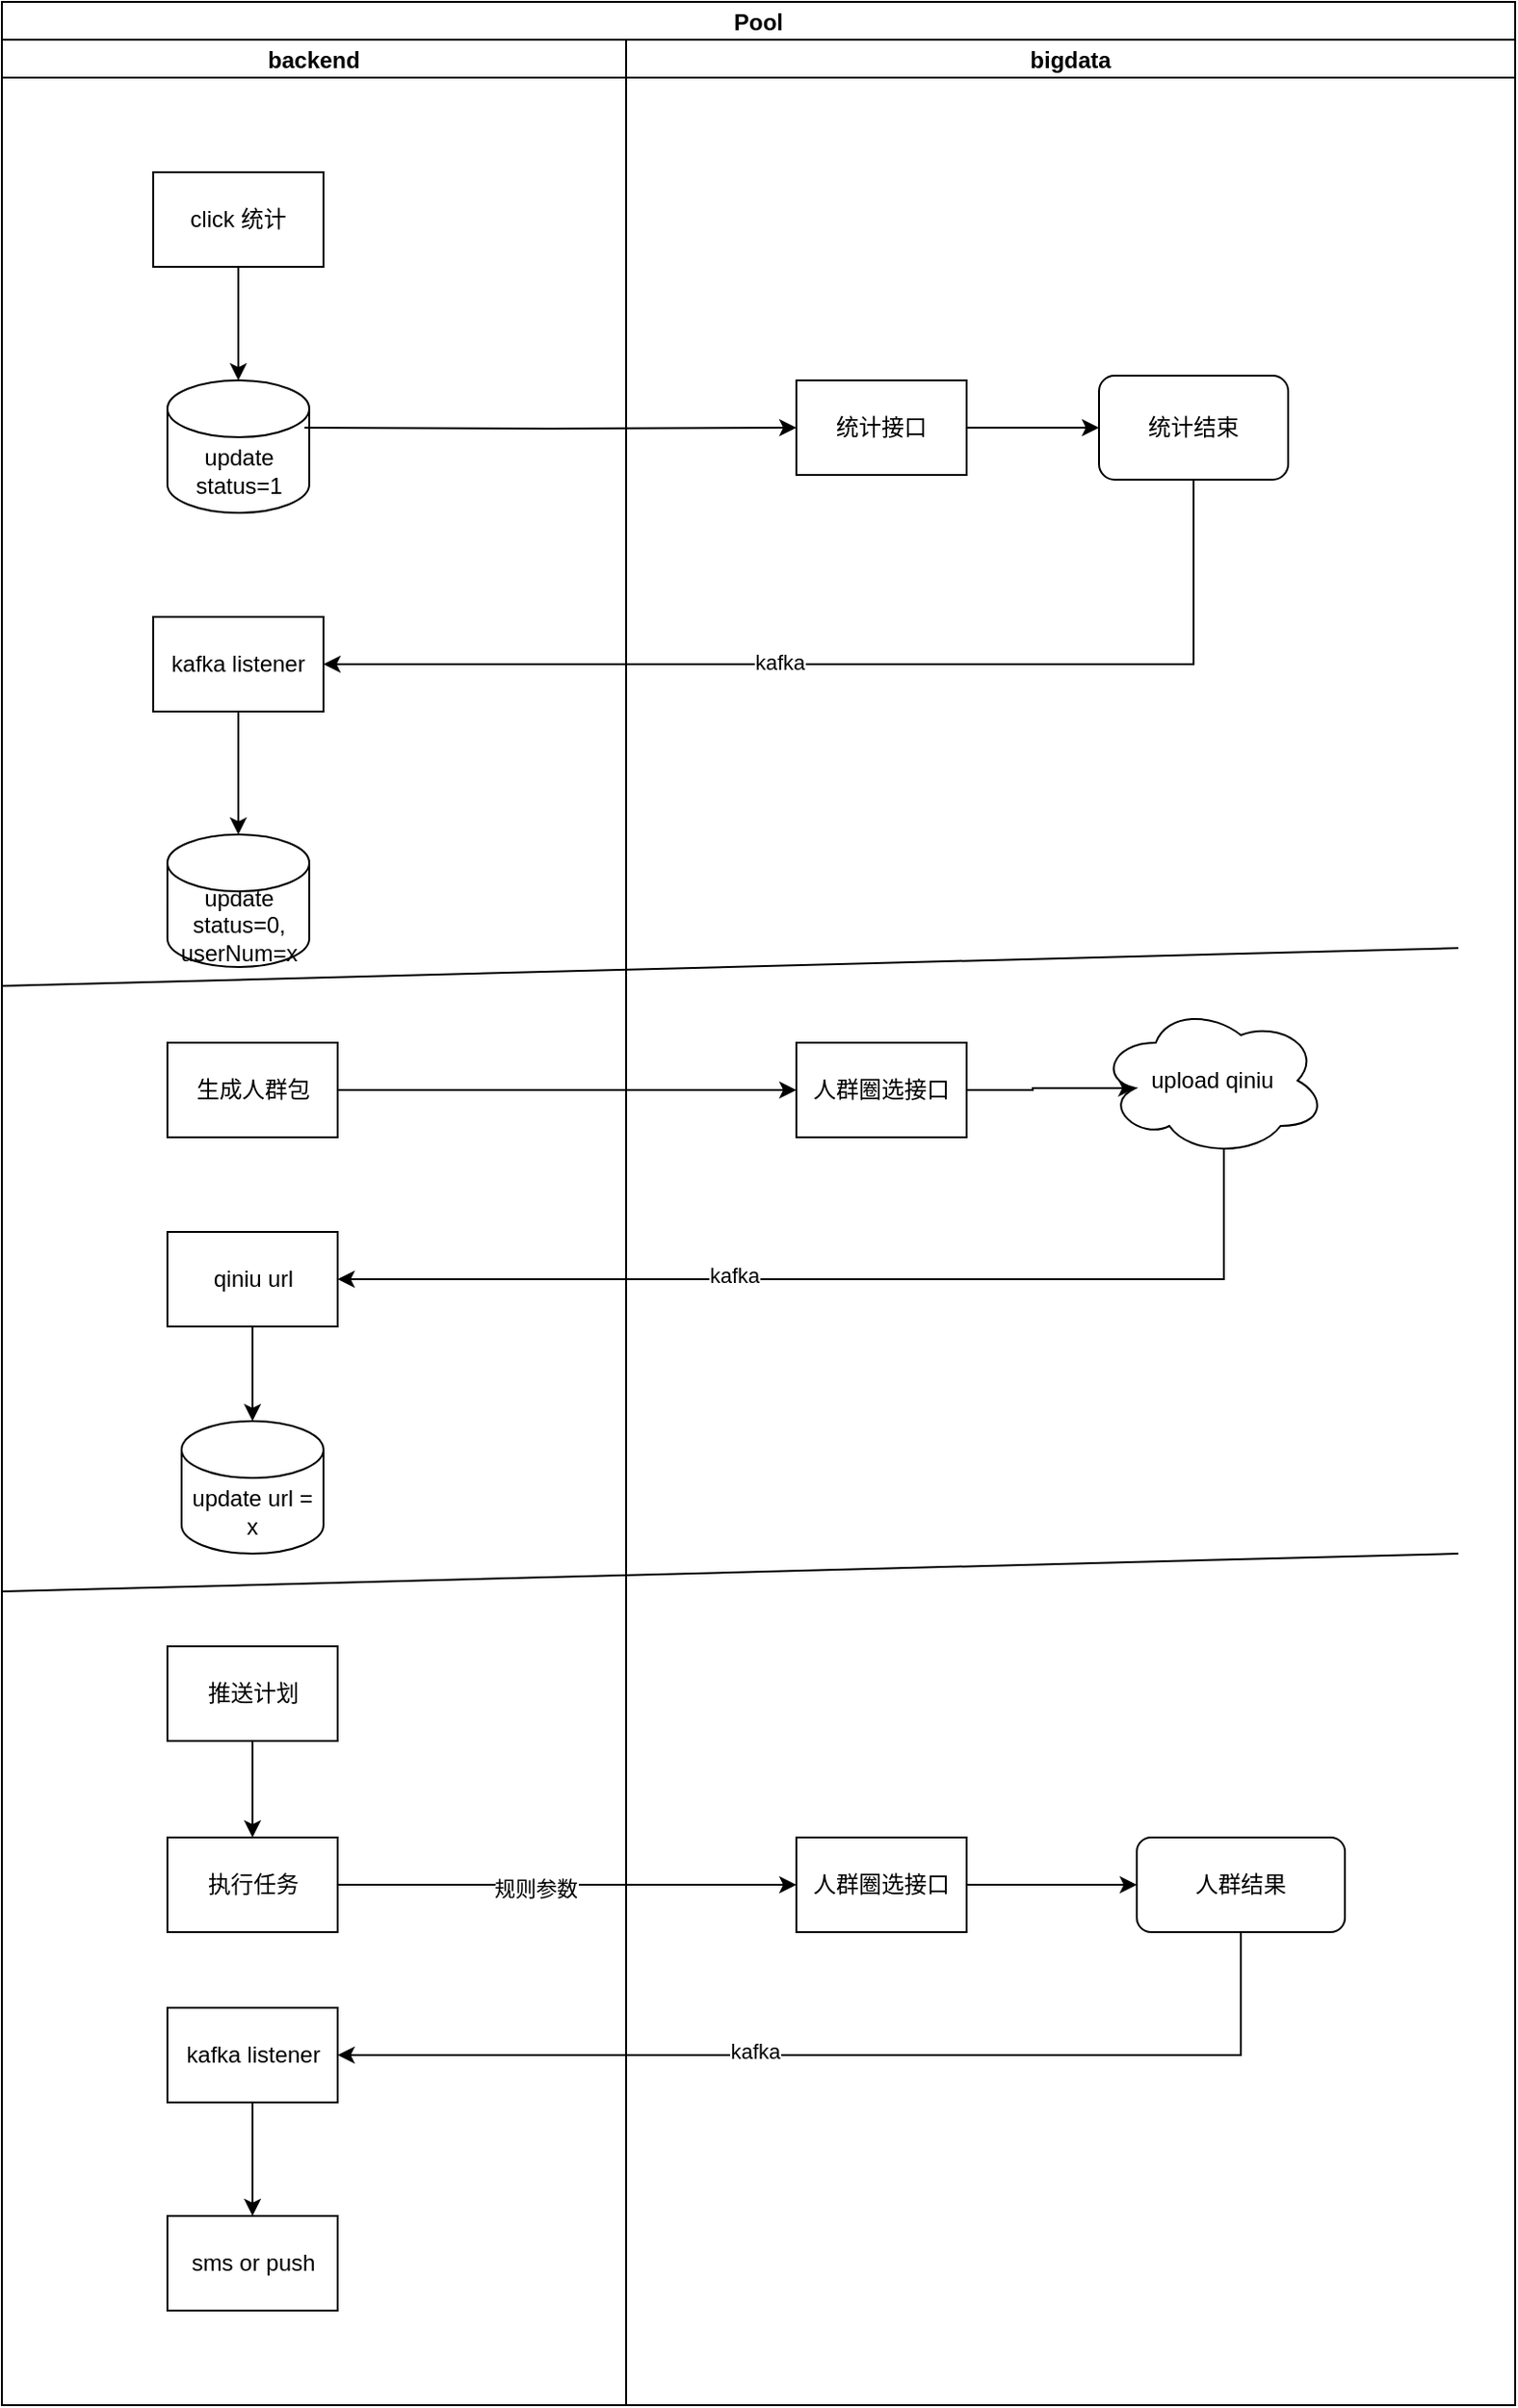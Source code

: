 <mxfile version="20.2.7" type="github">
  <diagram id="wvNanrkGw8UoUiy7fsfP" name="第 1 页">
    <mxGraphModel dx="1635" dy="866" grid="1" gridSize="10" guides="1" tooltips="1" connect="1" arrows="1" fold="1" page="1" pageScale="1" pageWidth="827" pageHeight="1169" math="0" shadow="0">
      <root>
        <mxCell id="0" />
        <mxCell id="1" parent="0" />
        <mxCell id="e1_YcWAHGh3l0eOAa4rq-5" value="Pool" style="swimlane;childLayout=stackLayout;resizeParent=1;resizeParentMax=0;startSize=20;" vertex="1" parent="1">
          <mxGeometry x="180" y="310" width="800" height="1270" as="geometry" />
        </mxCell>
        <mxCell id="e1_YcWAHGh3l0eOAa4rq-17" style="edgeStyle=orthogonalEdgeStyle;rounded=0;orthogonalLoop=1;jettySize=auto;html=1;entryX=1;entryY=0.5;entryDx=0;entryDy=0;exitX=0.5;exitY=1;exitDx=0;exitDy=0;" edge="1" parent="e1_YcWAHGh3l0eOAa4rq-5" source="e1_YcWAHGh3l0eOAa4rq-14" target="e1_YcWAHGh3l0eOAa4rq-16">
          <mxGeometry relative="1" as="geometry" />
        </mxCell>
        <mxCell id="e1_YcWAHGh3l0eOAa4rq-19" value="kafka" style="edgeLabel;html=1;align=center;verticalAlign=middle;resizable=0;points=[];" vertex="1" connectable="0" parent="e1_YcWAHGh3l0eOAa4rq-17">
          <mxGeometry x="0.135" y="-1" relative="1" as="geometry">
            <mxPoint as="offset" />
          </mxGeometry>
        </mxCell>
        <mxCell id="e1_YcWAHGh3l0eOAa4rq-6" value="backend" style="swimlane;startSize=20;" vertex="1" parent="e1_YcWAHGh3l0eOAa4rq-5">
          <mxGeometry y="20" width="330" height="1250" as="geometry" />
        </mxCell>
        <mxCell id="e1_YcWAHGh3l0eOAa4rq-24" style="edgeStyle=orthogonalEdgeStyle;rounded=0;orthogonalLoop=1;jettySize=auto;html=1;entryX=0.5;entryY=0;entryDx=0;entryDy=0;entryPerimeter=0;" edge="1" parent="e1_YcWAHGh3l0eOAa4rq-6" source="e1_YcWAHGh3l0eOAa4rq-9" target="e1_YcWAHGh3l0eOAa4rq-23">
          <mxGeometry relative="1" as="geometry" />
        </mxCell>
        <mxCell id="e1_YcWAHGh3l0eOAa4rq-9" value="click 统计" style="rounded=0;whiteSpace=wrap;html=1;" vertex="1" parent="e1_YcWAHGh3l0eOAa4rq-6">
          <mxGeometry x="80" y="70" width="90" height="50" as="geometry" />
        </mxCell>
        <mxCell id="e1_YcWAHGh3l0eOAa4rq-21" style="edgeStyle=orthogonalEdgeStyle;rounded=0;orthogonalLoop=1;jettySize=auto;html=1;entryX=0.5;entryY=0;entryDx=0;entryDy=0;entryPerimeter=0;" edge="1" parent="e1_YcWAHGh3l0eOAa4rq-6" source="e1_YcWAHGh3l0eOAa4rq-16" target="e1_YcWAHGh3l0eOAa4rq-20">
          <mxGeometry relative="1" as="geometry" />
        </mxCell>
        <mxCell id="e1_YcWAHGh3l0eOAa4rq-16" value="kafka listener" style="rounded=0;whiteSpace=wrap;html=1;" vertex="1" parent="e1_YcWAHGh3l0eOAa4rq-6">
          <mxGeometry x="80" y="305" width="90" height="50" as="geometry" />
        </mxCell>
        <mxCell id="e1_YcWAHGh3l0eOAa4rq-20" value="update status=0, userNum=x" style="shape=cylinder3;whiteSpace=wrap;html=1;boundedLbl=1;backgroundOutline=1;size=15;" vertex="1" parent="e1_YcWAHGh3l0eOAa4rq-6">
          <mxGeometry x="87.5" y="420" width="75" height="70" as="geometry" />
        </mxCell>
        <mxCell id="e1_YcWAHGh3l0eOAa4rq-23" value="update status=1" style="shape=cylinder3;whiteSpace=wrap;html=1;boundedLbl=1;backgroundOutline=1;size=15;" vertex="1" parent="e1_YcWAHGh3l0eOAa4rq-6">
          <mxGeometry x="87.5" y="180" width="75" height="70" as="geometry" />
        </mxCell>
        <mxCell id="e1_YcWAHGh3l0eOAa4rq-25" value="生成人群包" style="rounded=0;whiteSpace=wrap;html=1;" vertex="1" parent="e1_YcWAHGh3l0eOAa4rq-6">
          <mxGeometry x="87.5" y="530" width="90" height="50" as="geometry" />
        </mxCell>
        <mxCell id="e1_YcWAHGh3l0eOAa4rq-34" style="edgeStyle=orthogonalEdgeStyle;rounded=0;orthogonalLoop=1;jettySize=auto;html=1;" edge="1" parent="e1_YcWAHGh3l0eOAa4rq-6" source="e1_YcWAHGh3l0eOAa4rq-30" target="e1_YcWAHGh3l0eOAa4rq-33">
          <mxGeometry relative="1" as="geometry" />
        </mxCell>
        <mxCell id="e1_YcWAHGh3l0eOAa4rq-30" value="qiniu url" style="rounded=0;whiteSpace=wrap;html=1;" vertex="1" parent="e1_YcWAHGh3l0eOAa4rq-6">
          <mxGeometry x="87.5" y="630" width="90" height="50" as="geometry" />
        </mxCell>
        <mxCell id="e1_YcWAHGh3l0eOAa4rq-33" value="update url = x" style="shape=cylinder3;whiteSpace=wrap;html=1;boundedLbl=1;backgroundOutline=1;size=15;" vertex="1" parent="e1_YcWAHGh3l0eOAa4rq-6">
          <mxGeometry x="95" y="730" width="75" height="70" as="geometry" />
        </mxCell>
        <mxCell id="e1_YcWAHGh3l0eOAa4rq-36" value="" style="endArrow=none;html=1;rounded=0;" edge="1" parent="e1_YcWAHGh3l0eOAa4rq-6">
          <mxGeometry width="50" height="50" relative="1" as="geometry">
            <mxPoint y="500" as="sourcePoint" />
            <mxPoint x="770" y="480" as="targetPoint" />
          </mxGeometry>
        </mxCell>
        <mxCell id="e1_YcWAHGh3l0eOAa4rq-50" value="推送计划" style="rounded=0;whiteSpace=wrap;html=1;" vertex="1" parent="e1_YcWAHGh3l0eOAa4rq-6">
          <mxGeometry x="87.5" y="849" width="90" height="50" as="geometry" />
        </mxCell>
        <mxCell id="e1_YcWAHGh3l0eOAa4rq-52" value="执行任务" style="rounded=0;whiteSpace=wrap;html=1;" vertex="1" parent="e1_YcWAHGh3l0eOAa4rq-6">
          <mxGeometry x="87.5" y="950" width="90" height="50" as="geometry" />
        </mxCell>
        <mxCell id="e1_YcWAHGh3l0eOAa4rq-59" value="kafka listener" style="rounded=0;whiteSpace=wrap;html=1;" vertex="1" parent="e1_YcWAHGh3l0eOAa4rq-6">
          <mxGeometry x="87.5" y="1040" width="90" height="50" as="geometry" />
        </mxCell>
        <mxCell id="e1_YcWAHGh3l0eOAa4rq-51" style="edgeStyle=orthogonalEdgeStyle;rounded=0;orthogonalLoop=1;jettySize=auto;html=1;entryX=0.5;entryY=0;entryDx=0;entryDy=0;" edge="1" parent="e1_YcWAHGh3l0eOAa4rq-6" source="e1_YcWAHGh3l0eOAa4rq-50" target="e1_YcWAHGh3l0eOAa4rq-52">
          <mxGeometry relative="1" as="geometry">
            <mxPoint x="132.5" y="940" as="targetPoint" />
          </mxGeometry>
        </mxCell>
        <mxCell id="e1_YcWAHGh3l0eOAa4rq-64" value="sms or push" style="rounded=0;whiteSpace=wrap;html=1;" vertex="1" parent="e1_YcWAHGh3l0eOAa4rq-6">
          <mxGeometry x="87.5" y="1150" width="90" height="50" as="geometry" />
        </mxCell>
        <mxCell id="e1_YcWAHGh3l0eOAa4rq-12" value="" style="edgeStyle=orthogonalEdgeStyle;rounded=0;orthogonalLoop=1;jettySize=auto;html=1;" edge="1" parent="e1_YcWAHGh3l0eOAa4rq-5" target="e1_YcWAHGh3l0eOAa4rq-10">
          <mxGeometry relative="1" as="geometry">
            <mxPoint x="160" y="225" as="sourcePoint" />
          </mxGeometry>
        </mxCell>
        <mxCell id="e1_YcWAHGh3l0eOAa4rq-27" style="edgeStyle=orthogonalEdgeStyle;rounded=0;orthogonalLoop=1;jettySize=auto;html=1;" edge="1" parent="e1_YcWAHGh3l0eOAa4rq-5" source="e1_YcWAHGh3l0eOAa4rq-25" target="e1_YcWAHGh3l0eOAa4rq-26">
          <mxGeometry relative="1" as="geometry" />
        </mxCell>
        <mxCell id="e1_YcWAHGh3l0eOAa4rq-7" value="bigdata" style="swimlane;startSize=20;" vertex="1" parent="e1_YcWAHGh3l0eOAa4rq-5">
          <mxGeometry x="330" y="20" width="470" height="1250" as="geometry" />
        </mxCell>
        <mxCell id="e1_YcWAHGh3l0eOAa4rq-10" value="统计接口" style="rounded=0;whiteSpace=wrap;html=1;" vertex="1" parent="e1_YcWAHGh3l0eOAa4rq-7">
          <mxGeometry x="90" y="180" width="90" height="50" as="geometry" />
        </mxCell>
        <mxCell id="e1_YcWAHGh3l0eOAa4rq-14" value="统计结束" style="rounded=1;whiteSpace=wrap;html=1;" vertex="1" parent="e1_YcWAHGh3l0eOAa4rq-7">
          <mxGeometry x="250" y="177.5" width="100" height="55" as="geometry" />
        </mxCell>
        <mxCell id="e1_YcWAHGh3l0eOAa4rq-13" style="edgeStyle=orthogonalEdgeStyle;rounded=0;orthogonalLoop=1;jettySize=auto;html=1;entryX=0;entryY=0.5;entryDx=0;entryDy=0;" edge="1" parent="e1_YcWAHGh3l0eOAa4rq-7" source="e1_YcWAHGh3l0eOAa4rq-10" target="e1_YcWAHGh3l0eOAa4rq-14">
          <mxGeometry relative="1" as="geometry">
            <mxPoint x="153" y="300" as="targetPoint" />
            <Array as="points" />
          </mxGeometry>
        </mxCell>
        <mxCell id="e1_YcWAHGh3l0eOAa4rq-29" style="edgeStyle=orthogonalEdgeStyle;rounded=0;orthogonalLoop=1;jettySize=auto;html=1;entryX=0.16;entryY=0.55;entryDx=0;entryDy=0;entryPerimeter=0;" edge="1" parent="e1_YcWAHGh3l0eOAa4rq-7" source="e1_YcWAHGh3l0eOAa4rq-26" target="e1_YcWAHGh3l0eOAa4rq-28">
          <mxGeometry relative="1" as="geometry" />
        </mxCell>
        <mxCell id="e1_YcWAHGh3l0eOAa4rq-26" value="人群圈选接口" style="rounded=0;whiteSpace=wrap;html=1;" vertex="1" parent="e1_YcWAHGh3l0eOAa4rq-7">
          <mxGeometry x="90" y="530" width="90" height="50" as="geometry" />
        </mxCell>
        <mxCell id="e1_YcWAHGh3l0eOAa4rq-28" value="upload qiniu" style="ellipse;shape=cloud;whiteSpace=wrap;html=1;" vertex="1" parent="e1_YcWAHGh3l0eOAa4rq-7">
          <mxGeometry x="250" y="510" width="120" height="80" as="geometry" />
        </mxCell>
        <mxCell id="e1_YcWAHGh3l0eOAa4rq-37" value="" style="endArrow=none;html=1;rounded=0;" edge="1" parent="e1_YcWAHGh3l0eOAa4rq-7">
          <mxGeometry width="50" height="50" relative="1" as="geometry">
            <mxPoint x="-330" y="820" as="sourcePoint" />
            <mxPoint x="440" y="800" as="targetPoint" />
          </mxGeometry>
        </mxCell>
        <mxCell id="e1_YcWAHGh3l0eOAa4rq-54" value="人群圈选接口" style="rounded=0;whiteSpace=wrap;html=1;" vertex="1" parent="e1_YcWAHGh3l0eOAa4rq-7">
          <mxGeometry x="90" y="950" width="90" height="50" as="geometry" />
        </mxCell>
        <mxCell id="e1_YcWAHGh3l0eOAa4rq-57" value="人群结果" style="rounded=1;whiteSpace=wrap;html=1;" vertex="1" parent="e1_YcWAHGh3l0eOAa4rq-7">
          <mxGeometry x="270" y="950" width="110" height="50" as="geometry" />
        </mxCell>
        <mxCell id="e1_YcWAHGh3l0eOAa4rq-56" style="edgeStyle=orthogonalEdgeStyle;rounded=0;orthogonalLoop=1;jettySize=auto;html=1;entryX=0;entryY=0.5;entryDx=0;entryDy=0;" edge="1" parent="e1_YcWAHGh3l0eOAa4rq-7" source="e1_YcWAHGh3l0eOAa4rq-54" target="e1_YcWAHGh3l0eOAa4rq-57">
          <mxGeometry relative="1" as="geometry">
            <mxPoint x="270" y="965" as="targetPoint" />
          </mxGeometry>
        </mxCell>
        <mxCell id="e1_YcWAHGh3l0eOAa4rq-32" style="edgeStyle=orthogonalEdgeStyle;rounded=0;orthogonalLoop=1;jettySize=auto;html=1;entryX=1;entryY=0.5;entryDx=0;entryDy=0;exitX=0.55;exitY=0.95;exitDx=0;exitDy=0;exitPerimeter=0;" edge="1" parent="e1_YcWAHGh3l0eOAa4rq-5" source="e1_YcWAHGh3l0eOAa4rq-28" target="e1_YcWAHGh3l0eOAa4rq-30">
          <mxGeometry relative="1" as="geometry">
            <Array as="points">
              <mxPoint x="646" y="675" />
            </Array>
          </mxGeometry>
        </mxCell>
        <mxCell id="e1_YcWAHGh3l0eOAa4rq-35" value="kafka" style="edgeLabel;html=1;align=center;verticalAlign=middle;resizable=0;points=[];" vertex="1" connectable="0" parent="e1_YcWAHGh3l0eOAa4rq-32">
          <mxGeometry x="0.22" y="-2" relative="1" as="geometry">
            <mxPoint as="offset" />
          </mxGeometry>
        </mxCell>
        <mxCell id="e1_YcWAHGh3l0eOAa4rq-55" style="edgeStyle=orthogonalEdgeStyle;rounded=0;orthogonalLoop=1;jettySize=auto;html=1;entryX=0;entryY=0.5;entryDx=0;entryDy=0;" edge="1" parent="e1_YcWAHGh3l0eOAa4rq-5" source="e1_YcWAHGh3l0eOAa4rq-52" target="e1_YcWAHGh3l0eOAa4rq-54">
          <mxGeometry relative="1" as="geometry" />
        </mxCell>
        <mxCell id="e1_YcWAHGh3l0eOAa4rq-58" value="规则参数" style="edgeLabel;html=1;align=center;verticalAlign=middle;resizable=0;points=[];" vertex="1" connectable="0" parent="e1_YcWAHGh3l0eOAa4rq-55">
          <mxGeometry x="-0.139" y="-2" relative="1" as="geometry">
            <mxPoint as="offset" />
          </mxGeometry>
        </mxCell>
        <mxCell id="e1_YcWAHGh3l0eOAa4rq-60" style="edgeStyle=orthogonalEdgeStyle;rounded=0;orthogonalLoop=1;jettySize=auto;html=1;entryX=1;entryY=0.5;entryDx=0;entryDy=0;exitX=0.5;exitY=1;exitDx=0;exitDy=0;" edge="1" parent="e1_YcWAHGh3l0eOAa4rq-5" source="e1_YcWAHGh3l0eOAa4rq-57" target="e1_YcWAHGh3l0eOAa4rq-59">
          <mxGeometry relative="1" as="geometry" />
        </mxCell>
        <mxCell id="e1_YcWAHGh3l0eOAa4rq-62" value="kafka" style="edgeLabel;html=1;align=center;verticalAlign=middle;resizable=0;points=[];" vertex="1" connectable="0" parent="e1_YcWAHGh3l0eOAa4rq-60">
          <mxGeometry x="0.188" y="-2" relative="1" as="geometry">
            <mxPoint as="offset" />
          </mxGeometry>
        </mxCell>
        <mxCell id="e1_YcWAHGh3l0eOAa4rq-63" style="edgeStyle=orthogonalEdgeStyle;rounded=0;orthogonalLoop=1;jettySize=auto;html=1;" edge="1" parent="1" source="e1_YcWAHGh3l0eOAa4rq-59">
          <mxGeometry relative="1" as="geometry">
            <mxPoint x="312.5" y="1480" as="targetPoint" />
          </mxGeometry>
        </mxCell>
      </root>
    </mxGraphModel>
  </diagram>
</mxfile>
